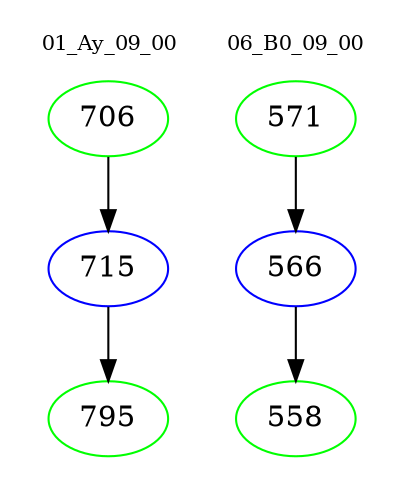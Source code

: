 digraph{
subgraph cluster_0 {
color = white
label = "01_Ay_09_00";
fontsize=10;
T0_706 [label="706", color="green"]
T0_706 -> T0_715 [color="black"]
T0_715 [label="715", color="blue"]
T0_715 -> T0_795 [color="black"]
T0_795 [label="795", color="green"]
}
subgraph cluster_1 {
color = white
label = "06_B0_09_00";
fontsize=10;
T1_571 [label="571", color="green"]
T1_571 -> T1_566 [color="black"]
T1_566 [label="566", color="blue"]
T1_566 -> T1_558 [color="black"]
T1_558 [label="558", color="green"]
}
}

